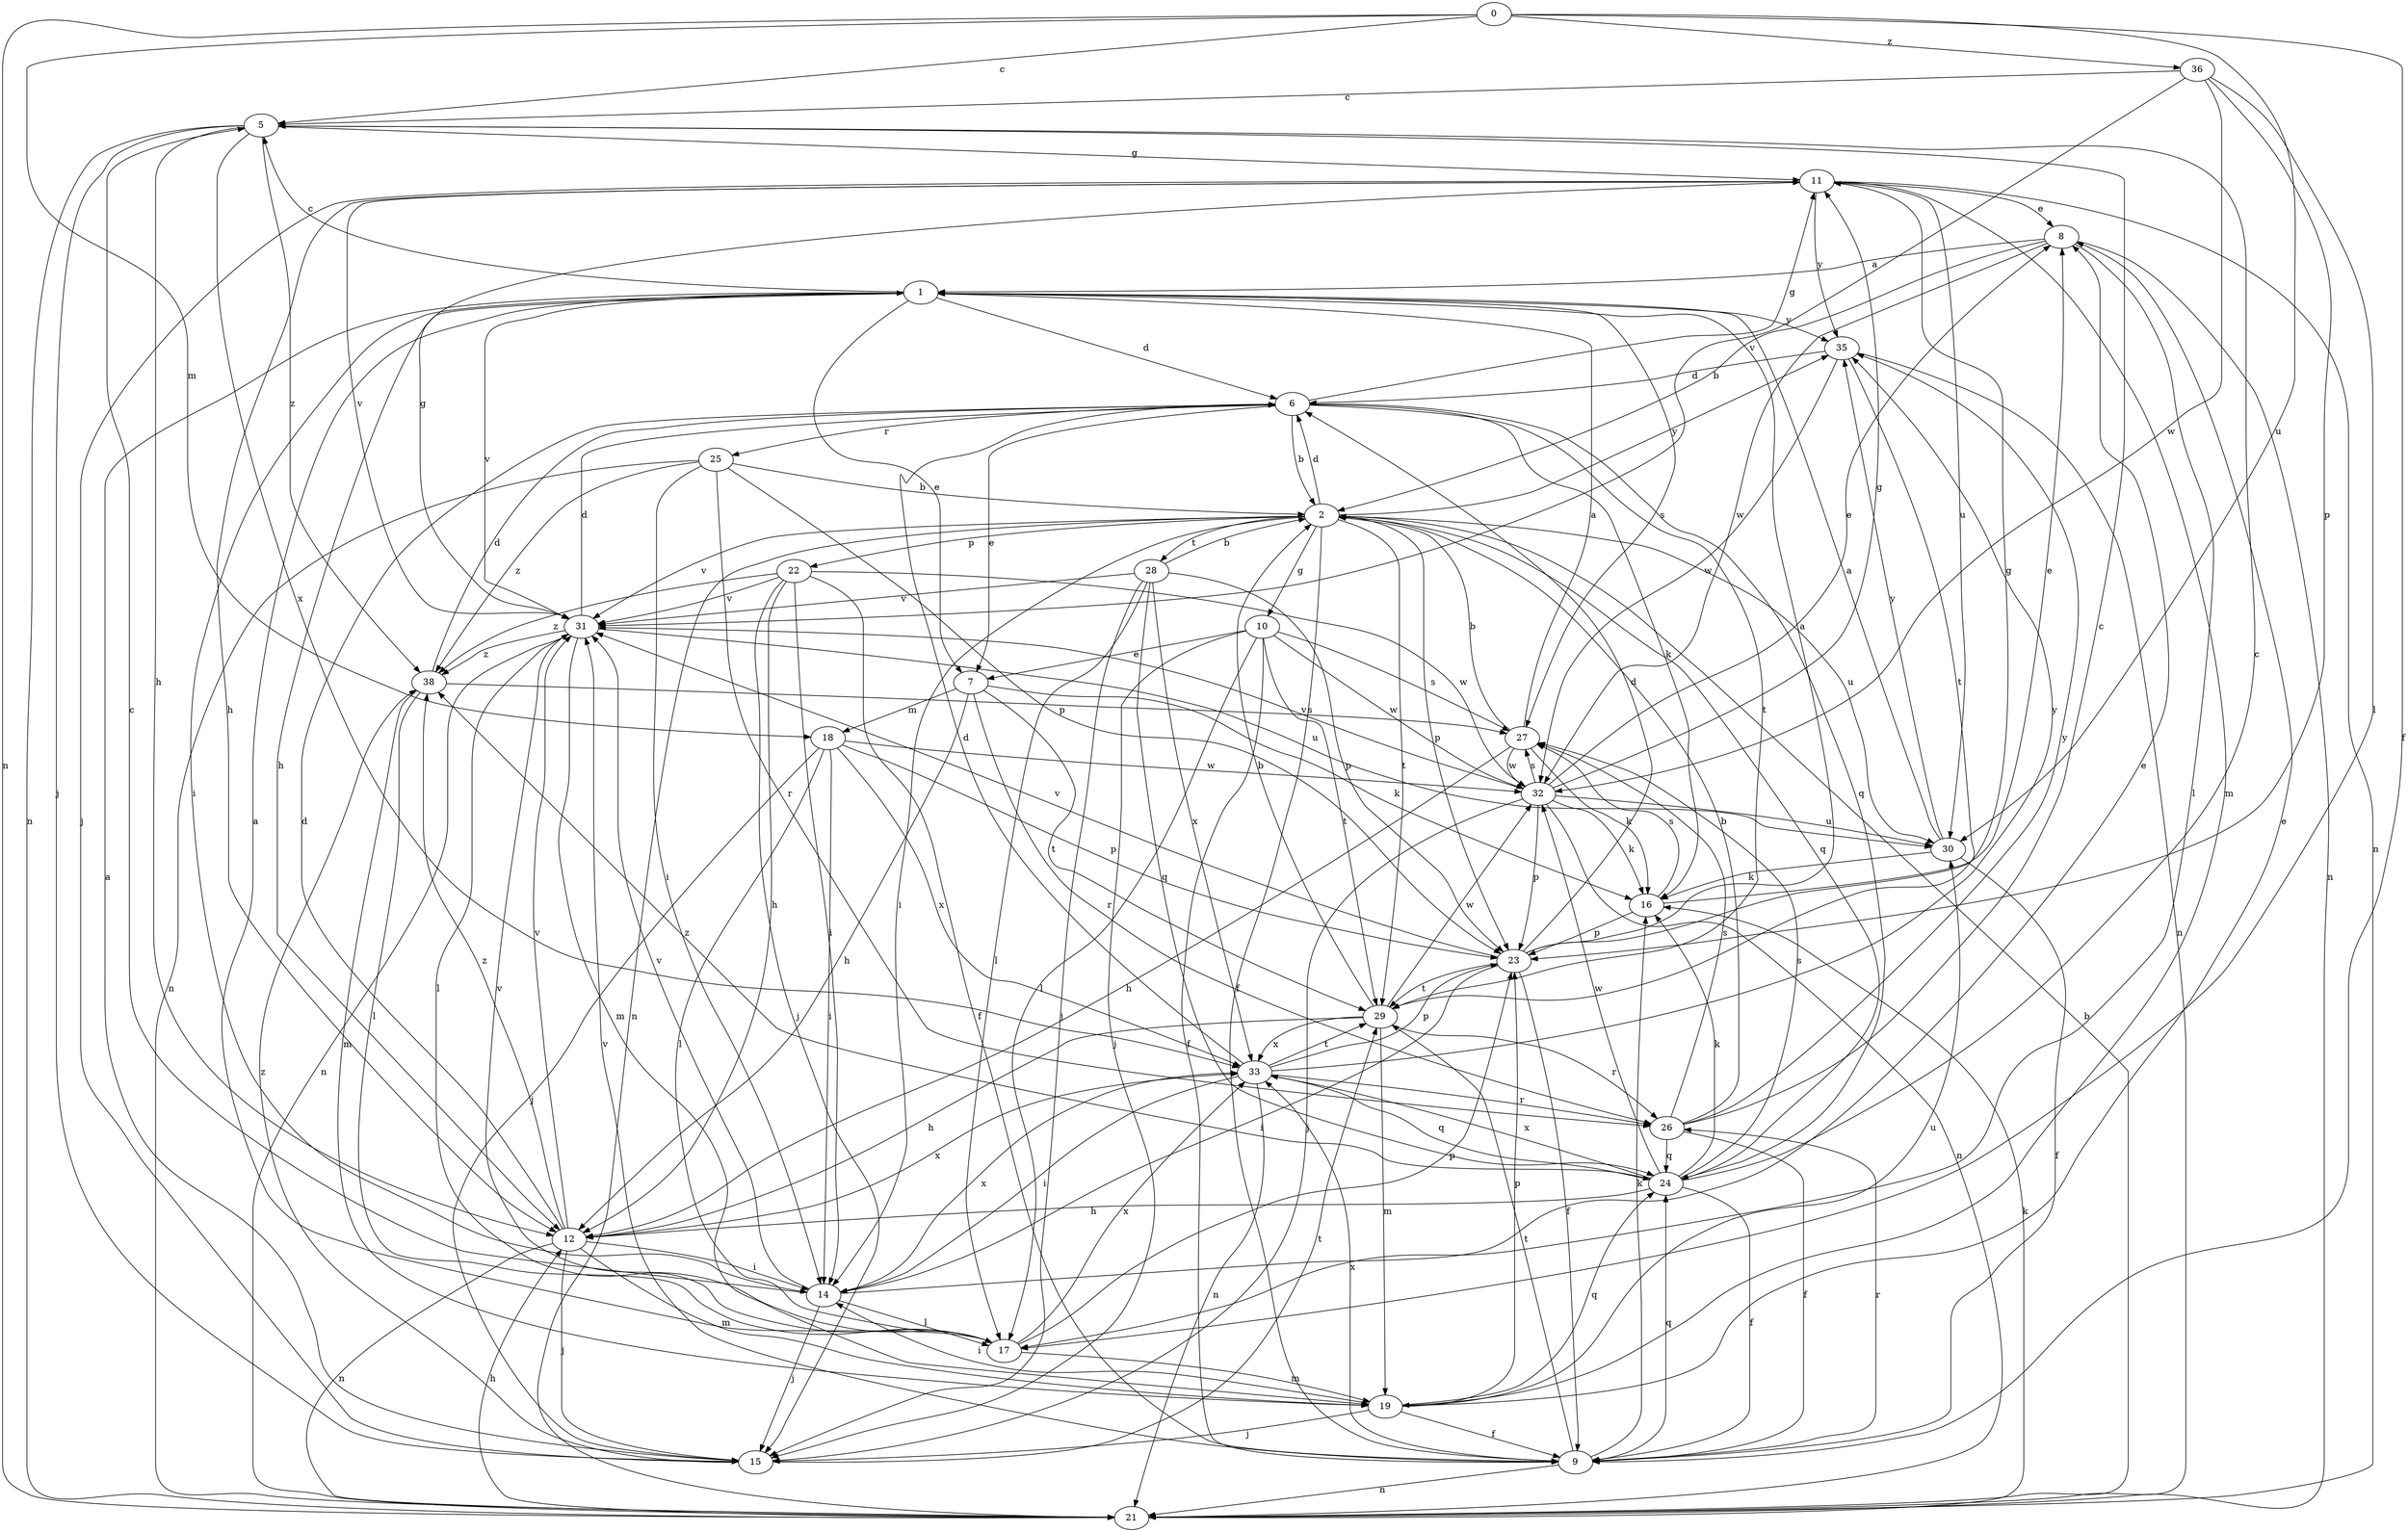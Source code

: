 strict digraph  {
0;
1;
2;
5;
6;
7;
8;
9;
10;
11;
12;
14;
15;
16;
17;
18;
19;
21;
22;
23;
24;
25;
26;
27;
28;
29;
30;
31;
32;
33;
35;
36;
38;
0 -> 5  [label=c];
0 -> 9  [label=f];
0 -> 18  [label=m];
0 -> 21  [label=n];
0 -> 30  [label=u];
0 -> 36  [label=z];
1 -> 5  [label=c];
1 -> 6  [label=d];
1 -> 7  [label=e];
1 -> 12  [label=h];
1 -> 14  [label=i];
1 -> 27  [label=s];
1 -> 31  [label=v];
1 -> 35  [label=y];
2 -> 6  [label=d];
2 -> 9  [label=f];
2 -> 10  [label=g];
2 -> 14  [label=i];
2 -> 21  [label=n];
2 -> 22  [label=p];
2 -> 23  [label=p];
2 -> 24  [label=q];
2 -> 28  [label=t];
2 -> 29  [label=t];
2 -> 30  [label=u];
2 -> 31  [label=v];
2 -> 35  [label=y];
5 -> 11  [label=g];
5 -> 12  [label=h];
5 -> 15  [label=j];
5 -> 21  [label=n];
5 -> 33  [label=x];
5 -> 38  [label=z];
6 -> 2  [label=b];
6 -> 7  [label=e];
6 -> 11  [label=g];
6 -> 16  [label=k];
6 -> 24  [label=q];
6 -> 25  [label=r];
6 -> 29  [label=t];
7 -> 12  [label=h];
7 -> 16  [label=k];
7 -> 18  [label=m];
7 -> 26  [label=r];
7 -> 29  [label=t];
8 -> 1  [label=a];
8 -> 2  [label=b];
8 -> 17  [label=l];
8 -> 21  [label=n];
8 -> 32  [label=w];
9 -> 16  [label=k];
9 -> 21  [label=n];
9 -> 24  [label=q];
9 -> 26  [label=r];
9 -> 29  [label=t];
9 -> 31  [label=v];
9 -> 33  [label=x];
10 -> 7  [label=e];
10 -> 9  [label=f];
10 -> 15  [label=j];
10 -> 17  [label=l];
10 -> 27  [label=s];
10 -> 29  [label=t];
10 -> 32  [label=w];
11 -> 8  [label=e];
11 -> 12  [label=h];
11 -> 15  [label=j];
11 -> 19  [label=m];
11 -> 21  [label=n];
11 -> 30  [label=u];
11 -> 31  [label=v];
11 -> 35  [label=y];
12 -> 6  [label=d];
12 -> 14  [label=i];
12 -> 15  [label=j];
12 -> 19  [label=m];
12 -> 21  [label=n];
12 -> 31  [label=v];
12 -> 33  [label=x];
12 -> 38  [label=z];
14 -> 5  [label=c];
14 -> 8  [label=e];
14 -> 15  [label=j];
14 -> 17  [label=l];
14 -> 31  [label=v];
14 -> 33  [label=x];
15 -> 1  [label=a];
15 -> 29  [label=t];
15 -> 38  [label=z];
16 -> 8  [label=e];
16 -> 23  [label=p];
16 -> 27  [label=s];
17 -> 1  [label=a];
17 -> 19  [label=m];
17 -> 23  [label=p];
17 -> 31  [label=v];
17 -> 33  [label=x];
18 -> 14  [label=i];
18 -> 15  [label=j];
18 -> 17  [label=l];
18 -> 23  [label=p];
18 -> 32  [label=w];
18 -> 33  [label=x];
19 -> 8  [label=e];
19 -> 9  [label=f];
19 -> 14  [label=i];
19 -> 15  [label=j];
19 -> 23  [label=p];
19 -> 24  [label=q];
19 -> 30  [label=u];
21 -> 2  [label=b];
21 -> 12  [label=h];
21 -> 16  [label=k];
22 -> 9  [label=f];
22 -> 12  [label=h];
22 -> 14  [label=i];
22 -> 15  [label=j];
22 -> 31  [label=v];
22 -> 32  [label=w];
22 -> 38  [label=z];
23 -> 1  [label=a];
23 -> 6  [label=d];
23 -> 9  [label=f];
23 -> 11  [label=g];
23 -> 14  [label=i];
23 -> 29  [label=t];
23 -> 31  [label=v];
24 -> 5  [label=c];
24 -> 9  [label=f];
24 -> 12  [label=h];
24 -> 16  [label=k];
24 -> 27  [label=s];
24 -> 32  [label=w];
24 -> 33  [label=x];
24 -> 38  [label=z];
25 -> 2  [label=b];
25 -> 14  [label=i];
25 -> 21  [label=n];
25 -> 23  [label=p];
25 -> 26  [label=r];
25 -> 38  [label=z];
26 -> 2  [label=b];
26 -> 5  [label=c];
26 -> 9  [label=f];
26 -> 24  [label=q];
26 -> 27  [label=s];
26 -> 35  [label=y];
27 -> 1  [label=a];
27 -> 2  [label=b];
27 -> 12  [label=h];
27 -> 16  [label=k];
27 -> 32  [label=w];
28 -> 2  [label=b];
28 -> 15  [label=j];
28 -> 17  [label=l];
28 -> 23  [label=p];
28 -> 24  [label=q];
28 -> 31  [label=v];
28 -> 33  [label=x];
29 -> 2  [label=b];
29 -> 12  [label=h];
29 -> 19  [label=m];
29 -> 26  [label=r];
29 -> 32  [label=w];
29 -> 33  [label=x];
30 -> 1  [label=a];
30 -> 9  [label=f];
30 -> 16  [label=k];
30 -> 35  [label=y];
31 -> 6  [label=d];
31 -> 11  [label=g];
31 -> 17  [label=l];
31 -> 19  [label=m];
31 -> 21  [label=n];
31 -> 30  [label=u];
31 -> 38  [label=z];
32 -> 8  [label=e];
32 -> 11  [label=g];
32 -> 15  [label=j];
32 -> 16  [label=k];
32 -> 21  [label=n];
32 -> 23  [label=p];
32 -> 27  [label=s];
32 -> 30  [label=u];
32 -> 31  [label=v];
33 -> 6  [label=d];
33 -> 14  [label=i];
33 -> 21  [label=n];
33 -> 23  [label=p];
33 -> 24  [label=q];
33 -> 26  [label=r];
33 -> 29  [label=t];
33 -> 35  [label=y];
35 -> 6  [label=d];
35 -> 21  [label=n];
35 -> 29  [label=t];
35 -> 32  [label=w];
36 -> 5  [label=c];
36 -> 17  [label=l];
36 -> 23  [label=p];
36 -> 31  [label=v];
36 -> 32  [label=w];
38 -> 6  [label=d];
38 -> 17  [label=l];
38 -> 19  [label=m];
38 -> 27  [label=s];
}
